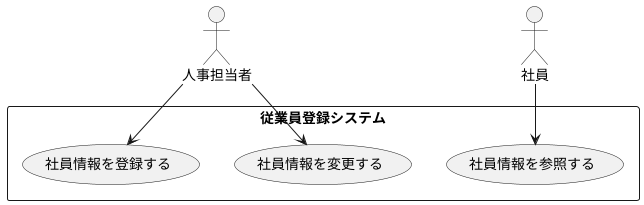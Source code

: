 @startuml ユースケース図
actor 人事担当者 
actor 社員
rectangle 従業員登録システム{
    usecase 社員情報を変更する
    usecase 社員情報を登録する
    usecase 社員情報を参照する
}
人事担当者--> 社員情報を変更する
人事担当者--> 社員情報を登録する
社員--> 社員情報を参照する
